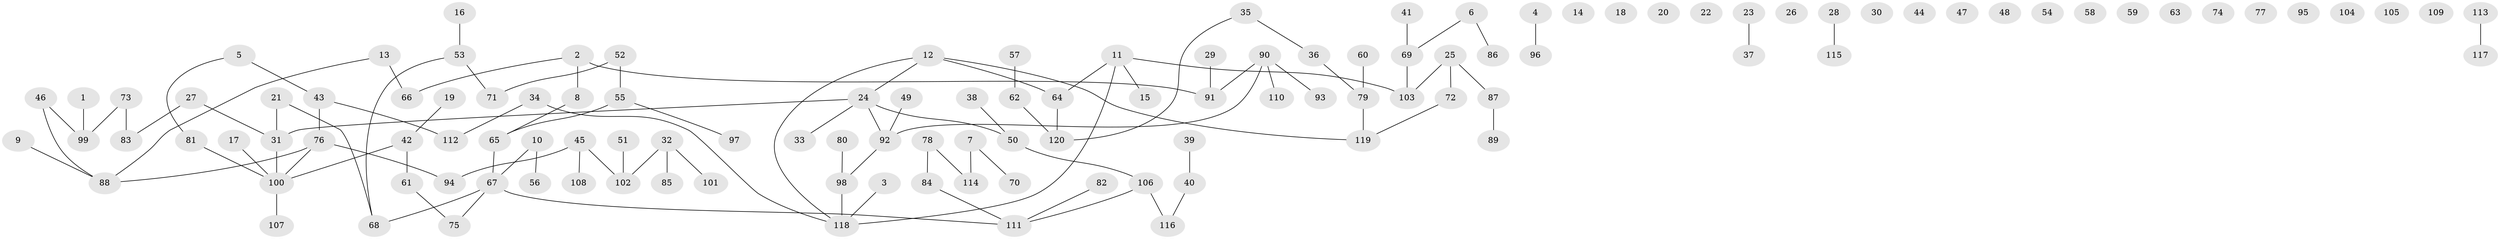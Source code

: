 // coarse degree distribution, {2: 0.2619047619047619, 3: 0.11904761904761904, 4: 0.047619047619047616, 0: 0.2619047619047619, 1: 0.23809523809523808, 6: 0.023809523809523808, 5: 0.03571428571428571, 7: 0.011904761904761904}
// Generated by graph-tools (version 1.1) at 2025/16/03/04/25 18:16:38]
// undirected, 120 vertices, 108 edges
graph export_dot {
graph [start="1"]
  node [color=gray90,style=filled];
  1;
  2;
  3;
  4;
  5;
  6;
  7;
  8;
  9;
  10;
  11;
  12;
  13;
  14;
  15;
  16;
  17;
  18;
  19;
  20;
  21;
  22;
  23;
  24;
  25;
  26;
  27;
  28;
  29;
  30;
  31;
  32;
  33;
  34;
  35;
  36;
  37;
  38;
  39;
  40;
  41;
  42;
  43;
  44;
  45;
  46;
  47;
  48;
  49;
  50;
  51;
  52;
  53;
  54;
  55;
  56;
  57;
  58;
  59;
  60;
  61;
  62;
  63;
  64;
  65;
  66;
  67;
  68;
  69;
  70;
  71;
  72;
  73;
  74;
  75;
  76;
  77;
  78;
  79;
  80;
  81;
  82;
  83;
  84;
  85;
  86;
  87;
  88;
  89;
  90;
  91;
  92;
  93;
  94;
  95;
  96;
  97;
  98;
  99;
  100;
  101;
  102;
  103;
  104;
  105;
  106;
  107;
  108;
  109;
  110;
  111;
  112;
  113;
  114;
  115;
  116;
  117;
  118;
  119;
  120;
  1 -- 99;
  2 -- 8;
  2 -- 66;
  2 -- 91;
  3 -- 118;
  4 -- 96;
  5 -- 43;
  5 -- 81;
  6 -- 69;
  6 -- 86;
  7 -- 70;
  7 -- 114;
  8 -- 65;
  9 -- 88;
  10 -- 56;
  10 -- 67;
  11 -- 15;
  11 -- 64;
  11 -- 103;
  11 -- 118;
  12 -- 24;
  12 -- 64;
  12 -- 118;
  12 -- 119;
  13 -- 66;
  13 -- 88;
  16 -- 53;
  17 -- 100;
  19 -- 42;
  21 -- 31;
  21 -- 68;
  23 -- 37;
  24 -- 31;
  24 -- 33;
  24 -- 50;
  24 -- 92;
  25 -- 72;
  25 -- 87;
  25 -- 103;
  27 -- 31;
  27 -- 83;
  28 -- 115;
  29 -- 91;
  31 -- 100;
  32 -- 85;
  32 -- 101;
  32 -- 102;
  34 -- 112;
  34 -- 118;
  35 -- 36;
  35 -- 120;
  36 -- 79;
  38 -- 50;
  39 -- 40;
  40 -- 116;
  41 -- 69;
  42 -- 61;
  42 -- 100;
  43 -- 76;
  43 -- 112;
  45 -- 94;
  45 -- 102;
  45 -- 108;
  46 -- 88;
  46 -- 99;
  49 -- 92;
  50 -- 106;
  51 -- 102;
  52 -- 55;
  52 -- 71;
  53 -- 68;
  53 -- 71;
  55 -- 65;
  55 -- 97;
  57 -- 62;
  60 -- 79;
  61 -- 75;
  62 -- 120;
  64 -- 120;
  65 -- 67;
  67 -- 68;
  67 -- 75;
  67 -- 111;
  69 -- 103;
  72 -- 119;
  73 -- 83;
  73 -- 99;
  76 -- 88;
  76 -- 94;
  76 -- 100;
  78 -- 84;
  78 -- 114;
  79 -- 119;
  80 -- 98;
  81 -- 100;
  82 -- 111;
  84 -- 111;
  87 -- 89;
  90 -- 91;
  90 -- 92;
  90 -- 93;
  90 -- 110;
  92 -- 98;
  98 -- 118;
  100 -- 107;
  106 -- 111;
  106 -- 116;
  113 -- 117;
}
